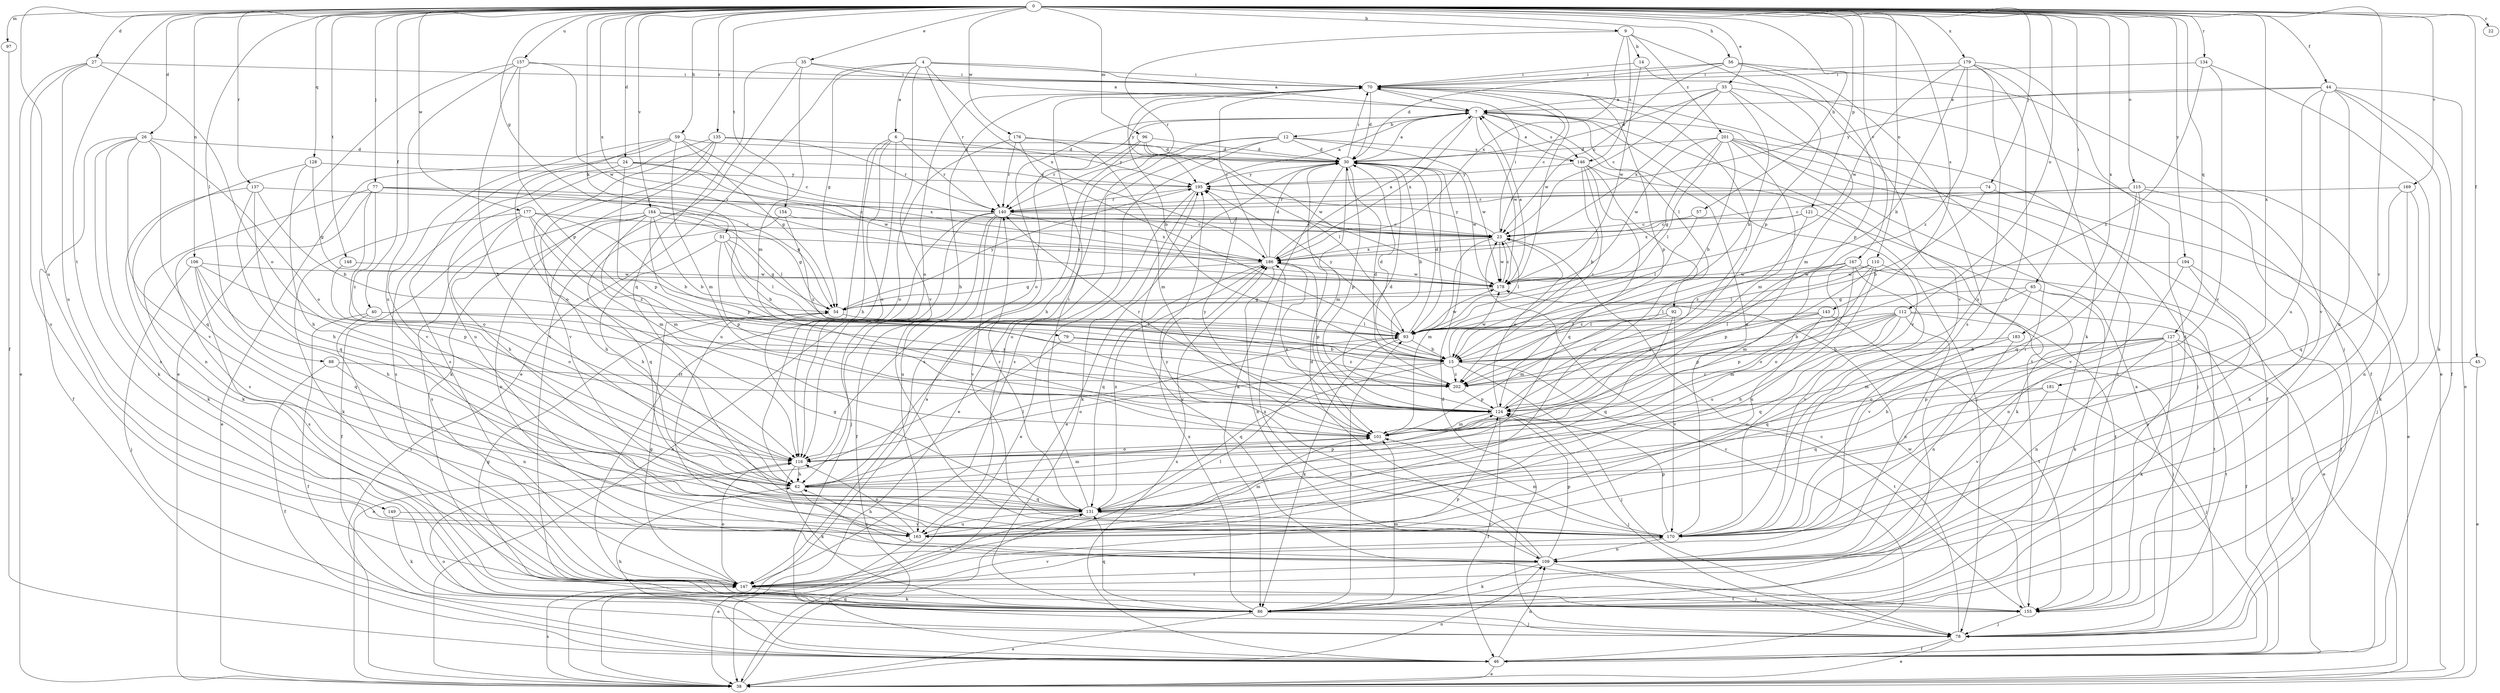 strict digraph  {
0;
4;
6;
7;
9;
12;
14;
15;
22;
23;
24;
26;
27;
30;
33;
35;
38;
40;
44;
45;
46;
51;
54;
56;
57;
59;
62;
65;
70;
74;
77;
78;
79;
86;
88;
92;
93;
96;
97;
101;
106;
109;
110;
112;
115;
116;
121;
124;
127;
128;
131;
134;
135;
137;
140;
143;
146;
147;
148;
149;
154;
155;
157;
163;
164;
167;
169;
170;
176;
177;
178;
179;
181;
183;
186;
194;
195;
201;
202;
0 -> 9  [label=b];
0 -> 22  [label=c];
0 -> 24  [label=d];
0 -> 26  [label=d];
0 -> 27  [label=d];
0 -> 33  [label=e];
0 -> 35  [label=e];
0 -> 40  [label=f];
0 -> 44  [label=f];
0 -> 45  [label=f];
0 -> 51  [label=g];
0 -> 56  [label=h];
0 -> 57  [label=h];
0 -> 59  [label=h];
0 -> 65  [label=i];
0 -> 74  [label=j];
0 -> 77  [label=j];
0 -> 79  [label=k];
0 -> 88  [label=l];
0 -> 96  [label=m];
0 -> 97  [label=m];
0 -> 106  [label=n];
0 -> 110  [label=o];
0 -> 112  [label=o];
0 -> 115  [label=o];
0 -> 121  [label=p];
0 -> 127  [label=q];
0 -> 128  [label=q];
0 -> 134  [label=r];
0 -> 135  [label=r];
0 -> 137  [label=r];
0 -> 143  [label=s];
0 -> 148  [label=t];
0 -> 149  [label=t];
0 -> 154  [label=t];
0 -> 157  [label=u];
0 -> 163  [label=u];
0 -> 164  [label=v];
0 -> 167  [label=v];
0 -> 169  [label=v];
0 -> 170  [label=v];
0 -> 176  [label=w];
0 -> 177  [label=w];
0 -> 179  [label=x];
0 -> 181  [label=x];
0 -> 183  [label=x];
0 -> 186  [label=x];
0 -> 194  [label=y];
4 -> 6  [label=a];
4 -> 7  [label=a];
4 -> 38  [label=e];
4 -> 54  [label=g];
4 -> 70  [label=i];
4 -> 140  [label=r];
4 -> 170  [label=v];
4 -> 186  [label=x];
6 -> 30  [label=d];
6 -> 62  [label=h];
6 -> 116  [label=o];
6 -> 140  [label=r];
6 -> 155  [label=t];
6 -> 163  [label=u];
6 -> 195  [label=y];
7 -> 12  [label=b];
7 -> 92  [label=l];
7 -> 116  [label=o];
7 -> 146  [label=s];
7 -> 155  [label=t];
7 -> 170  [label=v];
7 -> 178  [label=w];
7 -> 186  [label=x];
9 -> 14  [label=b];
9 -> 124  [label=p];
9 -> 140  [label=r];
9 -> 146  [label=s];
9 -> 186  [label=x];
9 -> 201  [label=z];
12 -> 30  [label=d];
12 -> 38  [label=e];
12 -> 62  [label=h];
12 -> 146  [label=s];
12 -> 147  [label=s];
12 -> 163  [label=u];
12 -> 178  [label=w];
14 -> 70  [label=i];
14 -> 170  [label=v];
14 -> 178  [label=w];
15 -> 30  [label=d];
15 -> 78  [label=j];
15 -> 116  [label=o];
15 -> 131  [label=q];
15 -> 155  [label=t];
15 -> 178  [label=w];
15 -> 202  [label=z];
23 -> 70  [label=i];
23 -> 93  [label=l];
23 -> 101  [label=m];
23 -> 178  [label=w];
23 -> 186  [label=x];
23 -> 195  [label=y];
24 -> 38  [label=e];
24 -> 124  [label=p];
24 -> 147  [label=s];
24 -> 178  [label=w];
24 -> 186  [label=x];
24 -> 195  [label=y];
26 -> 30  [label=d];
26 -> 46  [label=f];
26 -> 86  [label=k];
26 -> 116  [label=o];
26 -> 131  [label=q];
26 -> 147  [label=s];
26 -> 170  [label=v];
27 -> 38  [label=e];
27 -> 70  [label=i];
27 -> 116  [label=o];
27 -> 147  [label=s];
27 -> 163  [label=u];
30 -> 7  [label=a];
30 -> 15  [label=b];
30 -> 38  [label=e];
30 -> 70  [label=i];
30 -> 86  [label=k];
30 -> 93  [label=l];
30 -> 101  [label=m];
30 -> 124  [label=p];
30 -> 178  [label=w];
30 -> 195  [label=y];
33 -> 7  [label=a];
33 -> 15  [label=b];
33 -> 23  [label=c];
33 -> 30  [label=d];
33 -> 46  [label=f];
33 -> 101  [label=m];
33 -> 186  [label=x];
35 -> 7  [label=a];
35 -> 70  [label=i];
35 -> 101  [label=m];
35 -> 131  [label=q];
35 -> 155  [label=t];
38 -> 7  [label=a];
38 -> 109  [label=n];
38 -> 131  [label=q];
38 -> 147  [label=s];
40 -> 46  [label=f];
40 -> 93  [label=l];
40 -> 147  [label=s];
40 -> 202  [label=z];
44 -> 7  [label=a];
44 -> 38  [label=e];
44 -> 46  [label=f];
44 -> 86  [label=k];
44 -> 109  [label=n];
44 -> 163  [label=u];
44 -> 170  [label=v];
44 -> 195  [label=y];
45 -> 38  [label=e];
45 -> 202  [label=z];
46 -> 7  [label=a];
46 -> 23  [label=c];
46 -> 38  [label=e];
46 -> 109  [label=n];
46 -> 116  [label=o];
46 -> 186  [label=x];
51 -> 15  [label=b];
51 -> 54  [label=g];
51 -> 62  [label=h];
51 -> 93  [label=l];
51 -> 124  [label=p];
51 -> 186  [label=x];
54 -> 93  [label=l];
54 -> 195  [label=y];
56 -> 23  [label=c];
56 -> 30  [label=d];
56 -> 70  [label=i];
56 -> 78  [label=j];
56 -> 124  [label=p];
56 -> 147  [label=s];
57 -> 23  [label=c];
57 -> 93  [label=l];
59 -> 23  [label=c];
59 -> 30  [label=d];
59 -> 54  [label=g];
59 -> 101  [label=m];
59 -> 116  [label=o];
59 -> 147  [label=s];
59 -> 170  [label=v];
62 -> 93  [label=l];
62 -> 101  [label=m];
62 -> 109  [label=n];
62 -> 124  [label=p];
62 -> 131  [label=q];
65 -> 54  [label=g];
65 -> 86  [label=k];
65 -> 93  [label=l];
65 -> 155  [label=t];
65 -> 170  [label=v];
70 -> 7  [label=a];
70 -> 15  [label=b];
70 -> 23  [label=c];
70 -> 30  [label=d];
70 -> 62  [label=h];
70 -> 116  [label=o];
70 -> 124  [label=p];
70 -> 178  [label=w];
70 -> 195  [label=y];
74 -> 15  [label=b];
74 -> 78  [label=j];
74 -> 140  [label=r];
77 -> 23  [label=c];
77 -> 54  [label=g];
77 -> 86  [label=k];
77 -> 116  [label=o];
77 -> 140  [label=r];
77 -> 147  [label=s];
77 -> 202  [label=z];
78 -> 23  [label=c];
78 -> 30  [label=d];
78 -> 38  [label=e];
78 -> 46  [label=f];
78 -> 62  [label=h];
79 -> 15  [label=b];
79 -> 38  [label=e];
79 -> 202  [label=z];
86 -> 38  [label=e];
86 -> 54  [label=g];
86 -> 70  [label=i];
86 -> 78  [label=j];
86 -> 93  [label=l];
86 -> 101  [label=m];
86 -> 131  [label=q];
86 -> 186  [label=x];
88 -> 46  [label=f];
88 -> 109  [label=n];
88 -> 202  [label=z];
92 -> 93  [label=l];
92 -> 101  [label=m];
92 -> 131  [label=q];
92 -> 170  [label=v];
93 -> 15  [label=b];
93 -> 30  [label=d];
93 -> 86  [label=k];
93 -> 178  [label=w];
93 -> 195  [label=y];
96 -> 30  [label=d];
96 -> 93  [label=l];
96 -> 140  [label=r];
96 -> 147  [label=s];
96 -> 178  [label=w];
97 -> 46  [label=f];
101 -> 116  [label=o];
101 -> 186  [label=x];
101 -> 195  [label=y];
106 -> 62  [label=h];
106 -> 78  [label=j];
106 -> 124  [label=p];
106 -> 131  [label=q];
106 -> 147  [label=s];
106 -> 178  [label=w];
109 -> 30  [label=d];
109 -> 78  [label=j];
109 -> 86  [label=k];
109 -> 124  [label=p];
109 -> 147  [label=s];
109 -> 186  [label=x];
110 -> 93  [label=l];
110 -> 116  [label=o];
110 -> 124  [label=p];
110 -> 155  [label=t];
110 -> 163  [label=u];
110 -> 178  [label=w];
112 -> 15  [label=b];
112 -> 46  [label=f];
112 -> 62  [label=h];
112 -> 78  [label=j];
112 -> 93  [label=l];
112 -> 101  [label=m];
112 -> 109  [label=n];
112 -> 124  [label=p];
112 -> 131  [label=q];
115 -> 23  [label=c];
115 -> 38  [label=e];
115 -> 86  [label=k];
115 -> 131  [label=q];
115 -> 140  [label=r];
115 -> 170  [label=v];
116 -> 62  [label=h];
116 -> 86  [label=k];
121 -> 23  [label=c];
121 -> 86  [label=k];
121 -> 186  [label=x];
121 -> 202  [label=z];
124 -> 23  [label=c];
124 -> 30  [label=d];
124 -> 46  [label=f];
124 -> 70  [label=i];
124 -> 78  [label=j];
124 -> 101  [label=m];
124 -> 140  [label=r];
127 -> 15  [label=b];
127 -> 46  [label=f];
127 -> 62  [label=h];
127 -> 86  [label=k];
127 -> 101  [label=m];
127 -> 109  [label=n];
127 -> 116  [label=o];
127 -> 155  [label=t];
128 -> 54  [label=g];
128 -> 62  [label=h];
128 -> 109  [label=n];
128 -> 195  [label=y];
131 -> 54  [label=g];
131 -> 70  [label=i];
131 -> 140  [label=r];
131 -> 147  [label=s];
131 -> 163  [label=u];
131 -> 170  [label=v];
131 -> 186  [label=x];
134 -> 38  [label=e];
134 -> 70  [label=i];
134 -> 170  [label=v];
134 -> 202  [label=z];
135 -> 30  [label=d];
135 -> 86  [label=k];
135 -> 116  [label=o];
135 -> 140  [label=r];
135 -> 163  [label=u];
135 -> 170  [label=v];
137 -> 15  [label=b];
137 -> 62  [label=h];
137 -> 86  [label=k];
137 -> 131  [label=q];
137 -> 140  [label=r];
140 -> 23  [label=c];
140 -> 38  [label=e];
140 -> 46  [label=f];
140 -> 78  [label=j];
140 -> 163  [label=u];
140 -> 170  [label=v];
140 -> 186  [label=x];
143 -> 93  [label=l];
143 -> 124  [label=p];
143 -> 155  [label=t];
143 -> 163  [label=u];
143 -> 202  [label=z];
146 -> 7  [label=a];
146 -> 15  [label=b];
146 -> 78  [label=j];
146 -> 131  [label=q];
146 -> 163  [label=u];
146 -> 195  [label=y];
146 -> 202  [label=z];
147 -> 54  [label=g];
147 -> 86  [label=k];
147 -> 93  [label=l];
147 -> 116  [label=o];
147 -> 124  [label=p];
147 -> 155  [label=t];
147 -> 170  [label=v];
148 -> 116  [label=o];
148 -> 178  [label=w];
149 -> 86  [label=k];
149 -> 170  [label=v];
154 -> 23  [label=c];
154 -> 131  [label=q];
154 -> 202  [label=z];
155 -> 78  [label=j];
155 -> 178  [label=w];
155 -> 195  [label=y];
157 -> 38  [label=e];
157 -> 62  [label=h];
157 -> 70  [label=i];
157 -> 124  [label=p];
157 -> 163  [label=u];
157 -> 178  [label=w];
163 -> 38  [label=e];
163 -> 62  [label=h];
163 -> 101  [label=m];
163 -> 116  [label=o];
164 -> 15  [label=b];
164 -> 23  [label=c];
164 -> 54  [label=g];
164 -> 62  [label=h];
164 -> 93  [label=l];
164 -> 101  [label=m];
164 -> 109  [label=n];
164 -> 124  [label=p];
164 -> 147  [label=s];
167 -> 38  [label=e];
167 -> 101  [label=m];
167 -> 116  [label=o];
167 -> 163  [label=u];
167 -> 170  [label=v];
167 -> 178  [label=w];
167 -> 202  [label=z];
169 -> 86  [label=k];
169 -> 109  [label=n];
169 -> 131  [label=q];
169 -> 140  [label=r];
170 -> 7  [label=a];
170 -> 101  [label=m];
170 -> 109  [label=n];
170 -> 124  [label=p];
170 -> 195  [label=y];
176 -> 30  [label=d];
176 -> 93  [label=l];
176 -> 101  [label=m];
176 -> 116  [label=o];
176 -> 140  [label=r];
177 -> 15  [label=b];
177 -> 23  [label=c];
177 -> 46  [label=f];
177 -> 62  [label=h];
177 -> 86  [label=k];
177 -> 101  [label=m];
177 -> 202  [label=z];
178 -> 7  [label=a];
178 -> 23  [label=c];
178 -> 54  [label=g];
179 -> 15  [label=b];
179 -> 70  [label=i];
179 -> 86  [label=k];
179 -> 155  [label=t];
179 -> 163  [label=u];
179 -> 170  [label=v];
179 -> 178  [label=w];
179 -> 202  [label=z];
181 -> 78  [label=j];
181 -> 124  [label=p];
181 -> 131  [label=q];
181 -> 170  [label=v];
183 -> 15  [label=b];
183 -> 109  [label=n];
183 -> 131  [label=q];
186 -> 7  [label=a];
186 -> 30  [label=d];
186 -> 54  [label=g];
186 -> 70  [label=i];
186 -> 109  [label=n];
186 -> 124  [label=p];
186 -> 131  [label=q];
186 -> 178  [label=w];
194 -> 78  [label=j];
194 -> 109  [label=n];
194 -> 147  [label=s];
194 -> 178  [label=w];
195 -> 7  [label=a];
195 -> 38  [label=e];
195 -> 86  [label=k];
195 -> 140  [label=r];
201 -> 15  [label=b];
201 -> 30  [label=d];
201 -> 46  [label=f];
201 -> 54  [label=g];
201 -> 78  [label=j];
201 -> 93  [label=l];
201 -> 101  [label=m];
201 -> 155  [label=t];
201 -> 178  [label=w];
202 -> 30  [label=d];
202 -> 124  [label=p];
}
